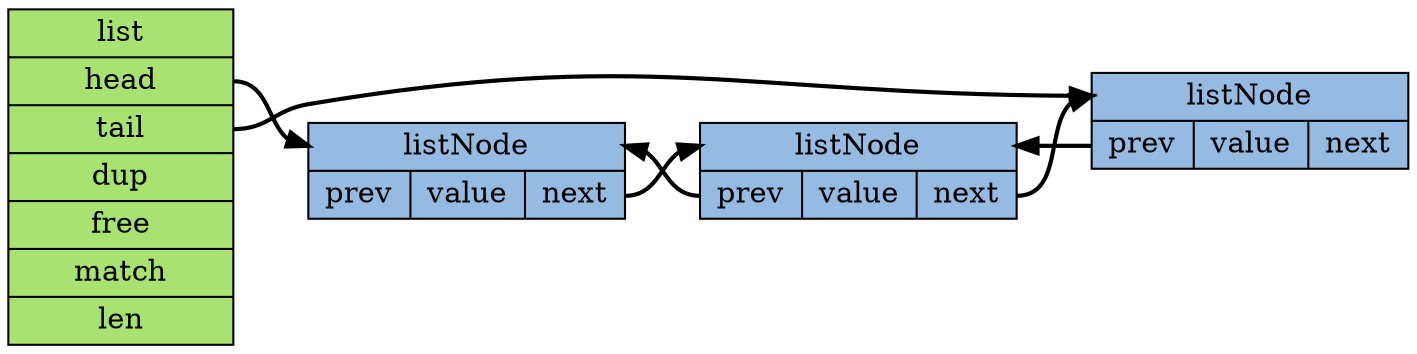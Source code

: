 digraph list_and_list_node {

    rankdir=LR;

    node [shape=record, style = filled, fillcolor = "#95BBE3"];

    edge [style = bold];

    list_node_1 [label = "<head>listNode |{<prev> prev| value|<next> next}", ];
    list_node_2 [label = "<head>listNode |{<prev> prev| value|<next> next}"];
    list_node_3 [label = "<head>listNode |{<prev> prev| value|<next> next}"];

    list_node_1:next -> list_node_2:head;
    list_node_2:next -> list_node_3:head;

    list_node_2:prev -> list_node_1:head;
    list_node_3:prev -> list_node_2:head;

    node [width=1.5, style = filled, fillcolor = "#A8E270"];
    list [label = "list |<head> head|<tail> tail|<dup> dup|<free> free|<match> match|<len> len"];

    list:tail -> list_node_3:head;
    list:head -> list_node_1:head;
}
